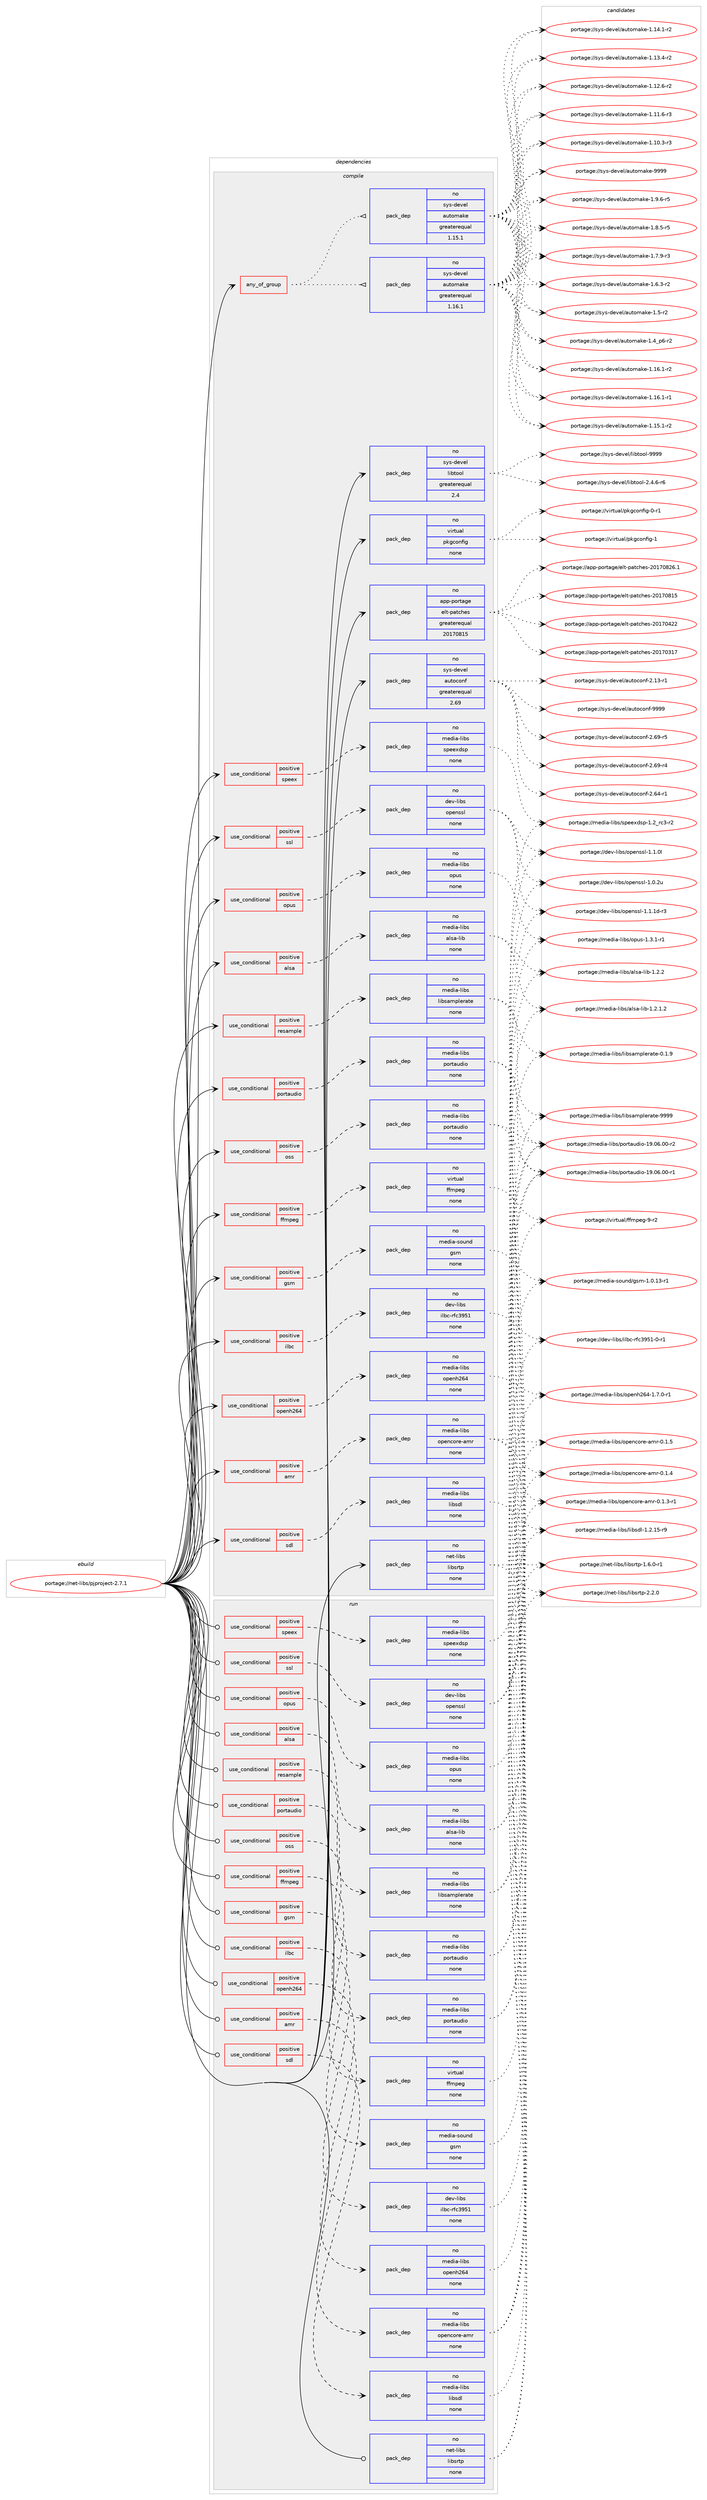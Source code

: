 digraph prolog {

# *************
# Graph options
# *************

newrank=true;
concentrate=true;
compound=true;
graph [rankdir=LR,fontname=Helvetica,fontsize=10,ranksep=1.5];#, ranksep=2.5, nodesep=0.2];
edge  [arrowhead=vee];
node  [fontname=Helvetica,fontsize=10];

# **********
# The ebuild
# **********

subgraph cluster_leftcol {
color=gray;
rank=same;
label=<<i>ebuild</i>>;
id [label="portage://net-libs/pjproject-2.7.1", color=red, width=4, href="../net-libs/pjproject-2.7.1.svg"];
}

# ****************
# The dependencies
# ****************

subgraph cluster_midcol {
color=gray;
label=<<i>dependencies</i>>;
subgraph cluster_compile {
fillcolor="#eeeeee";
style=filled;
label=<<i>compile</i>>;
subgraph any1122 {
dependency57561 [label=<<TABLE BORDER="0" CELLBORDER="1" CELLSPACING="0" CELLPADDING="4"><TR><TD CELLPADDING="10">any_of_group</TD></TR></TABLE>>, shape=none, color=red];subgraph pack45201 {
dependency57562 [label=<<TABLE BORDER="0" CELLBORDER="1" CELLSPACING="0" CELLPADDING="4" WIDTH="220"><TR><TD ROWSPAN="6" CELLPADDING="30">pack_dep</TD></TR><TR><TD WIDTH="110">no</TD></TR><TR><TD>sys-devel</TD></TR><TR><TD>automake</TD></TR><TR><TD>greaterequal</TD></TR><TR><TD>1.16.1</TD></TR></TABLE>>, shape=none, color=blue];
}
dependency57561:e -> dependency57562:w [weight=20,style="dotted",arrowhead="oinv"];
subgraph pack45202 {
dependency57563 [label=<<TABLE BORDER="0" CELLBORDER="1" CELLSPACING="0" CELLPADDING="4" WIDTH="220"><TR><TD ROWSPAN="6" CELLPADDING="30">pack_dep</TD></TR><TR><TD WIDTH="110">no</TD></TR><TR><TD>sys-devel</TD></TR><TR><TD>automake</TD></TR><TR><TD>greaterequal</TD></TR><TR><TD>1.15.1</TD></TR></TABLE>>, shape=none, color=blue];
}
dependency57561:e -> dependency57563:w [weight=20,style="dotted",arrowhead="oinv"];
}
id:e -> dependency57561:w [weight=20,style="solid",arrowhead="vee"];
subgraph cond11229 {
dependency57564 [label=<<TABLE BORDER="0" CELLBORDER="1" CELLSPACING="0" CELLPADDING="4"><TR><TD ROWSPAN="3" CELLPADDING="10">use_conditional</TD></TR><TR><TD>positive</TD></TR><TR><TD>alsa</TD></TR></TABLE>>, shape=none, color=red];
subgraph pack45203 {
dependency57565 [label=<<TABLE BORDER="0" CELLBORDER="1" CELLSPACING="0" CELLPADDING="4" WIDTH="220"><TR><TD ROWSPAN="6" CELLPADDING="30">pack_dep</TD></TR><TR><TD WIDTH="110">no</TD></TR><TR><TD>media-libs</TD></TR><TR><TD>alsa-lib</TD></TR><TR><TD>none</TD></TR><TR><TD></TD></TR></TABLE>>, shape=none, color=blue];
}
dependency57564:e -> dependency57565:w [weight=20,style="dashed",arrowhead="vee"];
}
id:e -> dependency57564:w [weight=20,style="solid",arrowhead="vee"];
subgraph cond11230 {
dependency57566 [label=<<TABLE BORDER="0" CELLBORDER="1" CELLSPACING="0" CELLPADDING="4"><TR><TD ROWSPAN="3" CELLPADDING="10">use_conditional</TD></TR><TR><TD>positive</TD></TR><TR><TD>amr</TD></TR></TABLE>>, shape=none, color=red];
subgraph pack45204 {
dependency57567 [label=<<TABLE BORDER="0" CELLBORDER="1" CELLSPACING="0" CELLPADDING="4" WIDTH="220"><TR><TD ROWSPAN="6" CELLPADDING="30">pack_dep</TD></TR><TR><TD WIDTH="110">no</TD></TR><TR><TD>media-libs</TD></TR><TR><TD>opencore-amr</TD></TR><TR><TD>none</TD></TR><TR><TD></TD></TR></TABLE>>, shape=none, color=blue];
}
dependency57566:e -> dependency57567:w [weight=20,style="dashed",arrowhead="vee"];
}
id:e -> dependency57566:w [weight=20,style="solid",arrowhead="vee"];
subgraph cond11231 {
dependency57568 [label=<<TABLE BORDER="0" CELLBORDER="1" CELLSPACING="0" CELLPADDING="4"><TR><TD ROWSPAN="3" CELLPADDING="10">use_conditional</TD></TR><TR><TD>positive</TD></TR><TR><TD>ffmpeg</TD></TR></TABLE>>, shape=none, color=red];
subgraph pack45205 {
dependency57569 [label=<<TABLE BORDER="0" CELLBORDER="1" CELLSPACING="0" CELLPADDING="4" WIDTH="220"><TR><TD ROWSPAN="6" CELLPADDING="30">pack_dep</TD></TR><TR><TD WIDTH="110">no</TD></TR><TR><TD>virtual</TD></TR><TR><TD>ffmpeg</TD></TR><TR><TD>none</TD></TR><TR><TD></TD></TR></TABLE>>, shape=none, color=blue];
}
dependency57568:e -> dependency57569:w [weight=20,style="dashed",arrowhead="vee"];
}
id:e -> dependency57568:w [weight=20,style="solid",arrowhead="vee"];
subgraph cond11232 {
dependency57570 [label=<<TABLE BORDER="0" CELLBORDER="1" CELLSPACING="0" CELLPADDING="4"><TR><TD ROWSPAN="3" CELLPADDING="10">use_conditional</TD></TR><TR><TD>positive</TD></TR><TR><TD>gsm</TD></TR></TABLE>>, shape=none, color=red];
subgraph pack45206 {
dependency57571 [label=<<TABLE BORDER="0" CELLBORDER="1" CELLSPACING="0" CELLPADDING="4" WIDTH="220"><TR><TD ROWSPAN="6" CELLPADDING="30">pack_dep</TD></TR><TR><TD WIDTH="110">no</TD></TR><TR><TD>media-sound</TD></TR><TR><TD>gsm</TD></TR><TR><TD>none</TD></TR><TR><TD></TD></TR></TABLE>>, shape=none, color=blue];
}
dependency57570:e -> dependency57571:w [weight=20,style="dashed",arrowhead="vee"];
}
id:e -> dependency57570:w [weight=20,style="solid",arrowhead="vee"];
subgraph cond11233 {
dependency57572 [label=<<TABLE BORDER="0" CELLBORDER="1" CELLSPACING="0" CELLPADDING="4"><TR><TD ROWSPAN="3" CELLPADDING="10">use_conditional</TD></TR><TR><TD>positive</TD></TR><TR><TD>ilbc</TD></TR></TABLE>>, shape=none, color=red];
subgraph pack45207 {
dependency57573 [label=<<TABLE BORDER="0" CELLBORDER="1" CELLSPACING="0" CELLPADDING="4" WIDTH="220"><TR><TD ROWSPAN="6" CELLPADDING="30">pack_dep</TD></TR><TR><TD WIDTH="110">no</TD></TR><TR><TD>dev-libs</TD></TR><TR><TD>ilbc-rfc3951</TD></TR><TR><TD>none</TD></TR><TR><TD></TD></TR></TABLE>>, shape=none, color=blue];
}
dependency57572:e -> dependency57573:w [weight=20,style="dashed",arrowhead="vee"];
}
id:e -> dependency57572:w [weight=20,style="solid",arrowhead="vee"];
subgraph cond11234 {
dependency57574 [label=<<TABLE BORDER="0" CELLBORDER="1" CELLSPACING="0" CELLPADDING="4"><TR><TD ROWSPAN="3" CELLPADDING="10">use_conditional</TD></TR><TR><TD>positive</TD></TR><TR><TD>openh264</TD></TR></TABLE>>, shape=none, color=red];
subgraph pack45208 {
dependency57575 [label=<<TABLE BORDER="0" CELLBORDER="1" CELLSPACING="0" CELLPADDING="4" WIDTH="220"><TR><TD ROWSPAN="6" CELLPADDING="30">pack_dep</TD></TR><TR><TD WIDTH="110">no</TD></TR><TR><TD>media-libs</TD></TR><TR><TD>openh264</TD></TR><TR><TD>none</TD></TR><TR><TD></TD></TR></TABLE>>, shape=none, color=blue];
}
dependency57574:e -> dependency57575:w [weight=20,style="dashed",arrowhead="vee"];
}
id:e -> dependency57574:w [weight=20,style="solid",arrowhead="vee"];
subgraph cond11235 {
dependency57576 [label=<<TABLE BORDER="0" CELLBORDER="1" CELLSPACING="0" CELLPADDING="4"><TR><TD ROWSPAN="3" CELLPADDING="10">use_conditional</TD></TR><TR><TD>positive</TD></TR><TR><TD>opus</TD></TR></TABLE>>, shape=none, color=red];
subgraph pack45209 {
dependency57577 [label=<<TABLE BORDER="0" CELLBORDER="1" CELLSPACING="0" CELLPADDING="4" WIDTH="220"><TR><TD ROWSPAN="6" CELLPADDING="30">pack_dep</TD></TR><TR><TD WIDTH="110">no</TD></TR><TR><TD>media-libs</TD></TR><TR><TD>opus</TD></TR><TR><TD>none</TD></TR><TR><TD></TD></TR></TABLE>>, shape=none, color=blue];
}
dependency57576:e -> dependency57577:w [weight=20,style="dashed",arrowhead="vee"];
}
id:e -> dependency57576:w [weight=20,style="solid",arrowhead="vee"];
subgraph cond11236 {
dependency57578 [label=<<TABLE BORDER="0" CELLBORDER="1" CELLSPACING="0" CELLPADDING="4"><TR><TD ROWSPAN="3" CELLPADDING="10">use_conditional</TD></TR><TR><TD>positive</TD></TR><TR><TD>oss</TD></TR></TABLE>>, shape=none, color=red];
subgraph pack45210 {
dependency57579 [label=<<TABLE BORDER="0" CELLBORDER="1" CELLSPACING="0" CELLPADDING="4" WIDTH="220"><TR><TD ROWSPAN="6" CELLPADDING="30">pack_dep</TD></TR><TR><TD WIDTH="110">no</TD></TR><TR><TD>media-libs</TD></TR><TR><TD>portaudio</TD></TR><TR><TD>none</TD></TR><TR><TD></TD></TR></TABLE>>, shape=none, color=blue];
}
dependency57578:e -> dependency57579:w [weight=20,style="dashed",arrowhead="vee"];
}
id:e -> dependency57578:w [weight=20,style="solid",arrowhead="vee"];
subgraph cond11237 {
dependency57580 [label=<<TABLE BORDER="0" CELLBORDER="1" CELLSPACING="0" CELLPADDING="4"><TR><TD ROWSPAN="3" CELLPADDING="10">use_conditional</TD></TR><TR><TD>positive</TD></TR><TR><TD>portaudio</TD></TR></TABLE>>, shape=none, color=red];
subgraph pack45211 {
dependency57581 [label=<<TABLE BORDER="0" CELLBORDER="1" CELLSPACING="0" CELLPADDING="4" WIDTH="220"><TR><TD ROWSPAN="6" CELLPADDING="30">pack_dep</TD></TR><TR><TD WIDTH="110">no</TD></TR><TR><TD>media-libs</TD></TR><TR><TD>portaudio</TD></TR><TR><TD>none</TD></TR><TR><TD></TD></TR></TABLE>>, shape=none, color=blue];
}
dependency57580:e -> dependency57581:w [weight=20,style="dashed",arrowhead="vee"];
}
id:e -> dependency57580:w [weight=20,style="solid",arrowhead="vee"];
subgraph cond11238 {
dependency57582 [label=<<TABLE BORDER="0" CELLBORDER="1" CELLSPACING="0" CELLPADDING="4"><TR><TD ROWSPAN="3" CELLPADDING="10">use_conditional</TD></TR><TR><TD>positive</TD></TR><TR><TD>resample</TD></TR></TABLE>>, shape=none, color=red];
subgraph pack45212 {
dependency57583 [label=<<TABLE BORDER="0" CELLBORDER="1" CELLSPACING="0" CELLPADDING="4" WIDTH="220"><TR><TD ROWSPAN="6" CELLPADDING="30">pack_dep</TD></TR><TR><TD WIDTH="110">no</TD></TR><TR><TD>media-libs</TD></TR><TR><TD>libsamplerate</TD></TR><TR><TD>none</TD></TR><TR><TD></TD></TR></TABLE>>, shape=none, color=blue];
}
dependency57582:e -> dependency57583:w [weight=20,style="dashed",arrowhead="vee"];
}
id:e -> dependency57582:w [weight=20,style="solid",arrowhead="vee"];
subgraph cond11239 {
dependency57584 [label=<<TABLE BORDER="0" CELLBORDER="1" CELLSPACING="0" CELLPADDING="4"><TR><TD ROWSPAN="3" CELLPADDING="10">use_conditional</TD></TR><TR><TD>positive</TD></TR><TR><TD>sdl</TD></TR></TABLE>>, shape=none, color=red];
subgraph pack45213 {
dependency57585 [label=<<TABLE BORDER="0" CELLBORDER="1" CELLSPACING="0" CELLPADDING="4" WIDTH="220"><TR><TD ROWSPAN="6" CELLPADDING="30">pack_dep</TD></TR><TR><TD WIDTH="110">no</TD></TR><TR><TD>media-libs</TD></TR><TR><TD>libsdl</TD></TR><TR><TD>none</TD></TR><TR><TD></TD></TR></TABLE>>, shape=none, color=blue];
}
dependency57584:e -> dependency57585:w [weight=20,style="dashed",arrowhead="vee"];
}
id:e -> dependency57584:w [weight=20,style="solid",arrowhead="vee"];
subgraph cond11240 {
dependency57586 [label=<<TABLE BORDER="0" CELLBORDER="1" CELLSPACING="0" CELLPADDING="4"><TR><TD ROWSPAN="3" CELLPADDING="10">use_conditional</TD></TR><TR><TD>positive</TD></TR><TR><TD>speex</TD></TR></TABLE>>, shape=none, color=red];
subgraph pack45214 {
dependency57587 [label=<<TABLE BORDER="0" CELLBORDER="1" CELLSPACING="0" CELLPADDING="4" WIDTH="220"><TR><TD ROWSPAN="6" CELLPADDING="30">pack_dep</TD></TR><TR><TD WIDTH="110">no</TD></TR><TR><TD>media-libs</TD></TR><TR><TD>speexdsp</TD></TR><TR><TD>none</TD></TR><TR><TD></TD></TR></TABLE>>, shape=none, color=blue];
}
dependency57586:e -> dependency57587:w [weight=20,style="dashed",arrowhead="vee"];
}
id:e -> dependency57586:w [weight=20,style="solid",arrowhead="vee"];
subgraph cond11241 {
dependency57588 [label=<<TABLE BORDER="0" CELLBORDER="1" CELLSPACING="0" CELLPADDING="4"><TR><TD ROWSPAN="3" CELLPADDING="10">use_conditional</TD></TR><TR><TD>positive</TD></TR><TR><TD>ssl</TD></TR></TABLE>>, shape=none, color=red];
subgraph pack45215 {
dependency57589 [label=<<TABLE BORDER="0" CELLBORDER="1" CELLSPACING="0" CELLPADDING="4" WIDTH="220"><TR><TD ROWSPAN="6" CELLPADDING="30">pack_dep</TD></TR><TR><TD WIDTH="110">no</TD></TR><TR><TD>dev-libs</TD></TR><TR><TD>openssl</TD></TR><TR><TD>none</TD></TR><TR><TD></TD></TR></TABLE>>, shape=none, color=blue];
}
dependency57588:e -> dependency57589:w [weight=20,style="dashed",arrowhead="vee"];
}
id:e -> dependency57588:w [weight=20,style="solid",arrowhead="vee"];
subgraph pack45216 {
dependency57590 [label=<<TABLE BORDER="0" CELLBORDER="1" CELLSPACING="0" CELLPADDING="4" WIDTH="220"><TR><TD ROWSPAN="6" CELLPADDING="30">pack_dep</TD></TR><TR><TD WIDTH="110">no</TD></TR><TR><TD>app-portage</TD></TR><TR><TD>elt-patches</TD></TR><TR><TD>greaterequal</TD></TR><TR><TD>20170815</TD></TR></TABLE>>, shape=none, color=blue];
}
id:e -> dependency57590:w [weight=20,style="solid",arrowhead="vee"];
subgraph pack45217 {
dependency57591 [label=<<TABLE BORDER="0" CELLBORDER="1" CELLSPACING="0" CELLPADDING="4" WIDTH="220"><TR><TD ROWSPAN="6" CELLPADDING="30">pack_dep</TD></TR><TR><TD WIDTH="110">no</TD></TR><TR><TD>net-libs</TD></TR><TR><TD>libsrtp</TD></TR><TR><TD>none</TD></TR><TR><TD></TD></TR></TABLE>>, shape=none, color=blue];
}
id:e -> dependency57591:w [weight=20,style="solid",arrowhead="vee"];
subgraph pack45218 {
dependency57592 [label=<<TABLE BORDER="0" CELLBORDER="1" CELLSPACING="0" CELLPADDING="4" WIDTH="220"><TR><TD ROWSPAN="6" CELLPADDING="30">pack_dep</TD></TR><TR><TD WIDTH="110">no</TD></TR><TR><TD>sys-devel</TD></TR><TR><TD>autoconf</TD></TR><TR><TD>greaterequal</TD></TR><TR><TD>2.69</TD></TR></TABLE>>, shape=none, color=blue];
}
id:e -> dependency57592:w [weight=20,style="solid",arrowhead="vee"];
subgraph pack45219 {
dependency57593 [label=<<TABLE BORDER="0" CELLBORDER="1" CELLSPACING="0" CELLPADDING="4" WIDTH="220"><TR><TD ROWSPAN="6" CELLPADDING="30">pack_dep</TD></TR><TR><TD WIDTH="110">no</TD></TR><TR><TD>sys-devel</TD></TR><TR><TD>libtool</TD></TR><TR><TD>greaterequal</TD></TR><TR><TD>2.4</TD></TR></TABLE>>, shape=none, color=blue];
}
id:e -> dependency57593:w [weight=20,style="solid",arrowhead="vee"];
subgraph pack45220 {
dependency57594 [label=<<TABLE BORDER="0" CELLBORDER="1" CELLSPACING="0" CELLPADDING="4" WIDTH="220"><TR><TD ROWSPAN="6" CELLPADDING="30">pack_dep</TD></TR><TR><TD WIDTH="110">no</TD></TR><TR><TD>virtual</TD></TR><TR><TD>pkgconfig</TD></TR><TR><TD>none</TD></TR><TR><TD></TD></TR></TABLE>>, shape=none, color=blue];
}
id:e -> dependency57594:w [weight=20,style="solid",arrowhead="vee"];
}
subgraph cluster_compileandrun {
fillcolor="#eeeeee";
style=filled;
label=<<i>compile and run</i>>;
}
subgraph cluster_run {
fillcolor="#eeeeee";
style=filled;
label=<<i>run</i>>;
subgraph cond11242 {
dependency57595 [label=<<TABLE BORDER="0" CELLBORDER="1" CELLSPACING="0" CELLPADDING="4"><TR><TD ROWSPAN="3" CELLPADDING="10">use_conditional</TD></TR><TR><TD>positive</TD></TR><TR><TD>alsa</TD></TR></TABLE>>, shape=none, color=red];
subgraph pack45221 {
dependency57596 [label=<<TABLE BORDER="0" CELLBORDER="1" CELLSPACING="0" CELLPADDING="4" WIDTH="220"><TR><TD ROWSPAN="6" CELLPADDING="30">pack_dep</TD></TR><TR><TD WIDTH="110">no</TD></TR><TR><TD>media-libs</TD></TR><TR><TD>alsa-lib</TD></TR><TR><TD>none</TD></TR><TR><TD></TD></TR></TABLE>>, shape=none, color=blue];
}
dependency57595:e -> dependency57596:w [weight=20,style="dashed",arrowhead="vee"];
}
id:e -> dependency57595:w [weight=20,style="solid",arrowhead="odot"];
subgraph cond11243 {
dependency57597 [label=<<TABLE BORDER="0" CELLBORDER="1" CELLSPACING="0" CELLPADDING="4"><TR><TD ROWSPAN="3" CELLPADDING="10">use_conditional</TD></TR><TR><TD>positive</TD></TR><TR><TD>amr</TD></TR></TABLE>>, shape=none, color=red];
subgraph pack45222 {
dependency57598 [label=<<TABLE BORDER="0" CELLBORDER="1" CELLSPACING="0" CELLPADDING="4" WIDTH="220"><TR><TD ROWSPAN="6" CELLPADDING="30">pack_dep</TD></TR><TR><TD WIDTH="110">no</TD></TR><TR><TD>media-libs</TD></TR><TR><TD>opencore-amr</TD></TR><TR><TD>none</TD></TR><TR><TD></TD></TR></TABLE>>, shape=none, color=blue];
}
dependency57597:e -> dependency57598:w [weight=20,style="dashed",arrowhead="vee"];
}
id:e -> dependency57597:w [weight=20,style="solid",arrowhead="odot"];
subgraph cond11244 {
dependency57599 [label=<<TABLE BORDER="0" CELLBORDER="1" CELLSPACING="0" CELLPADDING="4"><TR><TD ROWSPAN="3" CELLPADDING="10">use_conditional</TD></TR><TR><TD>positive</TD></TR><TR><TD>ffmpeg</TD></TR></TABLE>>, shape=none, color=red];
subgraph pack45223 {
dependency57600 [label=<<TABLE BORDER="0" CELLBORDER="1" CELLSPACING="0" CELLPADDING="4" WIDTH="220"><TR><TD ROWSPAN="6" CELLPADDING="30">pack_dep</TD></TR><TR><TD WIDTH="110">no</TD></TR><TR><TD>virtual</TD></TR><TR><TD>ffmpeg</TD></TR><TR><TD>none</TD></TR><TR><TD></TD></TR></TABLE>>, shape=none, color=blue];
}
dependency57599:e -> dependency57600:w [weight=20,style="dashed",arrowhead="vee"];
}
id:e -> dependency57599:w [weight=20,style="solid",arrowhead="odot"];
subgraph cond11245 {
dependency57601 [label=<<TABLE BORDER="0" CELLBORDER="1" CELLSPACING="0" CELLPADDING="4"><TR><TD ROWSPAN="3" CELLPADDING="10">use_conditional</TD></TR><TR><TD>positive</TD></TR><TR><TD>gsm</TD></TR></TABLE>>, shape=none, color=red];
subgraph pack45224 {
dependency57602 [label=<<TABLE BORDER="0" CELLBORDER="1" CELLSPACING="0" CELLPADDING="4" WIDTH="220"><TR><TD ROWSPAN="6" CELLPADDING="30">pack_dep</TD></TR><TR><TD WIDTH="110">no</TD></TR><TR><TD>media-sound</TD></TR><TR><TD>gsm</TD></TR><TR><TD>none</TD></TR><TR><TD></TD></TR></TABLE>>, shape=none, color=blue];
}
dependency57601:e -> dependency57602:w [weight=20,style="dashed",arrowhead="vee"];
}
id:e -> dependency57601:w [weight=20,style="solid",arrowhead="odot"];
subgraph cond11246 {
dependency57603 [label=<<TABLE BORDER="0" CELLBORDER="1" CELLSPACING="0" CELLPADDING="4"><TR><TD ROWSPAN="3" CELLPADDING="10">use_conditional</TD></TR><TR><TD>positive</TD></TR><TR><TD>ilbc</TD></TR></TABLE>>, shape=none, color=red];
subgraph pack45225 {
dependency57604 [label=<<TABLE BORDER="0" CELLBORDER="1" CELLSPACING="0" CELLPADDING="4" WIDTH="220"><TR><TD ROWSPAN="6" CELLPADDING="30">pack_dep</TD></TR><TR><TD WIDTH="110">no</TD></TR><TR><TD>dev-libs</TD></TR><TR><TD>ilbc-rfc3951</TD></TR><TR><TD>none</TD></TR><TR><TD></TD></TR></TABLE>>, shape=none, color=blue];
}
dependency57603:e -> dependency57604:w [weight=20,style="dashed",arrowhead="vee"];
}
id:e -> dependency57603:w [weight=20,style="solid",arrowhead="odot"];
subgraph cond11247 {
dependency57605 [label=<<TABLE BORDER="0" CELLBORDER="1" CELLSPACING="0" CELLPADDING="4"><TR><TD ROWSPAN="3" CELLPADDING="10">use_conditional</TD></TR><TR><TD>positive</TD></TR><TR><TD>openh264</TD></TR></TABLE>>, shape=none, color=red];
subgraph pack45226 {
dependency57606 [label=<<TABLE BORDER="0" CELLBORDER="1" CELLSPACING="0" CELLPADDING="4" WIDTH="220"><TR><TD ROWSPAN="6" CELLPADDING="30">pack_dep</TD></TR><TR><TD WIDTH="110">no</TD></TR><TR><TD>media-libs</TD></TR><TR><TD>openh264</TD></TR><TR><TD>none</TD></TR><TR><TD></TD></TR></TABLE>>, shape=none, color=blue];
}
dependency57605:e -> dependency57606:w [weight=20,style="dashed",arrowhead="vee"];
}
id:e -> dependency57605:w [weight=20,style="solid",arrowhead="odot"];
subgraph cond11248 {
dependency57607 [label=<<TABLE BORDER="0" CELLBORDER="1" CELLSPACING="0" CELLPADDING="4"><TR><TD ROWSPAN="3" CELLPADDING="10">use_conditional</TD></TR><TR><TD>positive</TD></TR><TR><TD>opus</TD></TR></TABLE>>, shape=none, color=red];
subgraph pack45227 {
dependency57608 [label=<<TABLE BORDER="0" CELLBORDER="1" CELLSPACING="0" CELLPADDING="4" WIDTH="220"><TR><TD ROWSPAN="6" CELLPADDING="30">pack_dep</TD></TR><TR><TD WIDTH="110">no</TD></TR><TR><TD>media-libs</TD></TR><TR><TD>opus</TD></TR><TR><TD>none</TD></TR><TR><TD></TD></TR></TABLE>>, shape=none, color=blue];
}
dependency57607:e -> dependency57608:w [weight=20,style="dashed",arrowhead="vee"];
}
id:e -> dependency57607:w [weight=20,style="solid",arrowhead="odot"];
subgraph cond11249 {
dependency57609 [label=<<TABLE BORDER="0" CELLBORDER="1" CELLSPACING="0" CELLPADDING="4"><TR><TD ROWSPAN="3" CELLPADDING="10">use_conditional</TD></TR><TR><TD>positive</TD></TR><TR><TD>oss</TD></TR></TABLE>>, shape=none, color=red];
subgraph pack45228 {
dependency57610 [label=<<TABLE BORDER="0" CELLBORDER="1" CELLSPACING="0" CELLPADDING="4" WIDTH="220"><TR><TD ROWSPAN="6" CELLPADDING="30">pack_dep</TD></TR><TR><TD WIDTH="110">no</TD></TR><TR><TD>media-libs</TD></TR><TR><TD>portaudio</TD></TR><TR><TD>none</TD></TR><TR><TD></TD></TR></TABLE>>, shape=none, color=blue];
}
dependency57609:e -> dependency57610:w [weight=20,style="dashed",arrowhead="vee"];
}
id:e -> dependency57609:w [weight=20,style="solid",arrowhead="odot"];
subgraph cond11250 {
dependency57611 [label=<<TABLE BORDER="0" CELLBORDER="1" CELLSPACING="0" CELLPADDING="4"><TR><TD ROWSPAN="3" CELLPADDING="10">use_conditional</TD></TR><TR><TD>positive</TD></TR><TR><TD>portaudio</TD></TR></TABLE>>, shape=none, color=red];
subgraph pack45229 {
dependency57612 [label=<<TABLE BORDER="0" CELLBORDER="1" CELLSPACING="0" CELLPADDING="4" WIDTH="220"><TR><TD ROWSPAN="6" CELLPADDING="30">pack_dep</TD></TR><TR><TD WIDTH="110">no</TD></TR><TR><TD>media-libs</TD></TR><TR><TD>portaudio</TD></TR><TR><TD>none</TD></TR><TR><TD></TD></TR></TABLE>>, shape=none, color=blue];
}
dependency57611:e -> dependency57612:w [weight=20,style="dashed",arrowhead="vee"];
}
id:e -> dependency57611:w [weight=20,style="solid",arrowhead="odot"];
subgraph cond11251 {
dependency57613 [label=<<TABLE BORDER="0" CELLBORDER="1" CELLSPACING="0" CELLPADDING="4"><TR><TD ROWSPAN="3" CELLPADDING="10">use_conditional</TD></TR><TR><TD>positive</TD></TR><TR><TD>resample</TD></TR></TABLE>>, shape=none, color=red];
subgraph pack45230 {
dependency57614 [label=<<TABLE BORDER="0" CELLBORDER="1" CELLSPACING="0" CELLPADDING="4" WIDTH="220"><TR><TD ROWSPAN="6" CELLPADDING="30">pack_dep</TD></TR><TR><TD WIDTH="110">no</TD></TR><TR><TD>media-libs</TD></TR><TR><TD>libsamplerate</TD></TR><TR><TD>none</TD></TR><TR><TD></TD></TR></TABLE>>, shape=none, color=blue];
}
dependency57613:e -> dependency57614:w [weight=20,style="dashed",arrowhead="vee"];
}
id:e -> dependency57613:w [weight=20,style="solid",arrowhead="odot"];
subgraph cond11252 {
dependency57615 [label=<<TABLE BORDER="0" CELLBORDER="1" CELLSPACING="0" CELLPADDING="4"><TR><TD ROWSPAN="3" CELLPADDING="10">use_conditional</TD></TR><TR><TD>positive</TD></TR><TR><TD>sdl</TD></TR></TABLE>>, shape=none, color=red];
subgraph pack45231 {
dependency57616 [label=<<TABLE BORDER="0" CELLBORDER="1" CELLSPACING="0" CELLPADDING="4" WIDTH="220"><TR><TD ROWSPAN="6" CELLPADDING="30">pack_dep</TD></TR><TR><TD WIDTH="110">no</TD></TR><TR><TD>media-libs</TD></TR><TR><TD>libsdl</TD></TR><TR><TD>none</TD></TR><TR><TD></TD></TR></TABLE>>, shape=none, color=blue];
}
dependency57615:e -> dependency57616:w [weight=20,style="dashed",arrowhead="vee"];
}
id:e -> dependency57615:w [weight=20,style="solid",arrowhead="odot"];
subgraph cond11253 {
dependency57617 [label=<<TABLE BORDER="0" CELLBORDER="1" CELLSPACING="0" CELLPADDING="4"><TR><TD ROWSPAN="3" CELLPADDING="10">use_conditional</TD></TR><TR><TD>positive</TD></TR><TR><TD>speex</TD></TR></TABLE>>, shape=none, color=red];
subgraph pack45232 {
dependency57618 [label=<<TABLE BORDER="0" CELLBORDER="1" CELLSPACING="0" CELLPADDING="4" WIDTH="220"><TR><TD ROWSPAN="6" CELLPADDING="30">pack_dep</TD></TR><TR><TD WIDTH="110">no</TD></TR><TR><TD>media-libs</TD></TR><TR><TD>speexdsp</TD></TR><TR><TD>none</TD></TR><TR><TD></TD></TR></TABLE>>, shape=none, color=blue];
}
dependency57617:e -> dependency57618:w [weight=20,style="dashed",arrowhead="vee"];
}
id:e -> dependency57617:w [weight=20,style="solid",arrowhead="odot"];
subgraph cond11254 {
dependency57619 [label=<<TABLE BORDER="0" CELLBORDER="1" CELLSPACING="0" CELLPADDING="4"><TR><TD ROWSPAN="3" CELLPADDING="10">use_conditional</TD></TR><TR><TD>positive</TD></TR><TR><TD>ssl</TD></TR></TABLE>>, shape=none, color=red];
subgraph pack45233 {
dependency57620 [label=<<TABLE BORDER="0" CELLBORDER="1" CELLSPACING="0" CELLPADDING="4" WIDTH="220"><TR><TD ROWSPAN="6" CELLPADDING="30">pack_dep</TD></TR><TR><TD WIDTH="110">no</TD></TR><TR><TD>dev-libs</TD></TR><TR><TD>openssl</TD></TR><TR><TD>none</TD></TR><TR><TD></TD></TR></TABLE>>, shape=none, color=blue];
}
dependency57619:e -> dependency57620:w [weight=20,style="dashed",arrowhead="vee"];
}
id:e -> dependency57619:w [weight=20,style="solid",arrowhead="odot"];
subgraph pack45234 {
dependency57621 [label=<<TABLE BORDER="0" CELLBORDER="1" CELLSPACING="0" CELLPADDING="4" WIDTH="220"><TR><TD ROWSPAN="6" CELLPADDING="30">pack_dep</TD></TR><TR><TD WIDTH="110">no</TD></TR><TR><TD>net-libs</TD></TR><TR><TD>libsrtp</TD></TR><TR><TD>none</TD></TR><TR><TD></TD></TR></TABLE>>, shape=none, color=blue];
}
id:e -> dependency57621:w [weight=20,style="solid",arrowhead="odot"];
}
}

# **************
# The candidates
# **************

subgraph cluster_choices {
rank=same;
color=gray;
label=<<i>candidates</i>>;

subgraph choice45201 {
color=black;
nodesep=1;
choice115121115451001011181011084797117116111109971071014557575757 [label="portage://sys-devel/automake-9999", color=red, width=4,href="../sys-devel/automake-9999.svg"];
choice115121115451001011181011084797117116111109971071014549465746544511453 [label="portage://sys-devel/automake-1.9.6-r5", color=red, width=4,href="../sys-devel/automake-1.9.6-r5.svg"];
choice115121115451001011181011084797117116111109971071014549465646534511453 [label="portage://sys-devel/automake-1.8.5-r5", color=red, width=4,href="../sys-devel/automake-1.8.5-r5.svg"];
choice115121115451001011181011084797117116111109971071014549465546574511451 [label="portage://sys-devel/automake-1.7.9-r3", color=red, width=4,href="../sys-devel/automake-1.7.9-r3.svg"];
choice115121115451001011181011084797117116111109971071014549465446514511450 [label="portage://sys-devel/automake-1.6.3-r2", color=red, width=4,href="../sys-devel/automake-1.6.3-r2.svg"];
choice11512111545100101118101108479711711611110997107101454946534511450 [label="portage://sys-devel/automake-1.5-r2", color=red, width=4,href="../sys-devel/automake-1.5-r2.svg"];
choice115121115451001011181011084797117116111109971071014549465295112544511450 [label="portage://sys-devel/automake-1.4_p6-r2", color=red, width=4,href="../sys-devel/automake-1.4_p6-r2.svg"];
choice11512111545100101118101108479711711611110997107101454946495446494511450 [label="portage://sys-devel/automake-1.16.1-r2", color=red, width=4,href="../sys-devel/automake-1.16.1-r2.svg"];
choice11512111545100101118101108479711711611110997107101454946495446494511449 [label="portage://sys-devel/automake-1.16.1-r1", color=red, width=4,href="../sys-devel/automake-1.16.1-r1.svg"];
choice11512111545100101118101108479711711611110997107101454946495346494511450 [label="portage://sys-devel/automake-1.15.1-r2", color=red, width=4,href="../sys-devel/automake-1.15.1-r2.svg"];
choice11512111545100101118101108479711711611110997107101454946495246494511450 [label="portage://sys-devel/automake-1.14.1-r2", color=red, width=4,href="../sys-devel/automake-1.14.1-r2.svg"];
choice11512111545100101118101108479711711611110997107101454946495146524511450 [label="portage://sys-devel/automake-1.13.4-r2", color=red, width=4,href="../sys-devel/automake-1.13.4-r2.svg"];
choice11512111545100101118101108479711711611110997107101454946495046544511450 [label="portage://sys-devel/automake-1.12.6-r2", color=red, width=4,href="../sys-devel/automake-1.12.6-r2.svg"];
choice11512111545100101118101108479711711611110997107101454946494946544511451 [label="portage://sys-devel/automake-1.11.6-r3", color=red, width=4,href="../sys-devel/automake-1.11.6-r3.svg"];
choice11512111545100101118101108479711711611110997107101454946494846514511451 [label="portage://sys-devel/automake-1.10.3-r3", color=red, width=4,href="../sys-devel/automake-1.10.3-r3.svg"];
dependency57562:e -> choice115121115451001011181011084797117116111109971071014557575757:w [style=dotted,weight="100"];
dependency57562:e -> choice115121115451001011181011084797117116111109971071014549465746544511453:w [style=dotted,weight="100"];
dependency57562:e -> choice115121115451001011181011084797117116111109971071014549465646534511453:w [style=dotted,weight="100"];
dependency57562:e -> choice115121115451001011181011084797117116111109971071014549465546574511451:w [style=dotted,weight="100"];
dependency57562:e -> choice115121115451001011181011084797117116111109971071014549465446514511450:w [style=dotted,weight="100"];
dependency57562:e -> choice11512111545100101118101108479711711611110997107101454946534511450:w [style=dotted,weight="100"];
dependency57562:e -> choice115121115451001011181011084797117116111109971071014549465295112544511450:w [style=dotted,weight="100"];
dependency57562:e -> choice11512111545100101118101108479711711611110997107101454946495446494511450:w [style=dotted,weight="100"];
dependency57562:e -> choice11512111545100101118101108479711711611110997107101454946495446494511449:w [style=dotted,weight="100"];
dependency57562:e -> choice11512111545100101118101108479711711611110997107101454946495346494511450:w [style=dotted,weight="100"];
dependency57562:e -> choice11512111545100101118101108479711711611110997107101454946495246494511450:w [style=dotted,weight="100"];
dependency57562:e -> choice11512111545100101118101108479711711611110997107101454946495146524511450:w [style=dotted,weight="100"];
dependency57562:e -> choice11512111545100101118101108479711711611110997107101454946495046544511450:w [style=dotted,weight="100"];
dependency57562:e -> choice11512111545100101118101108479711711611110997107101454946494946544511451:w [style=dotted,weight="100"];
dependency57562:e -> choice11512111545100101118101108479711711611110997107101454946494846514511451:w [style=dotted,weight="100"];
}
subgraph choice45202 {
color=black;
nodesep=1;
choice115121115451001011181011084797117116111109971071014557575757 [label="portage://sys-devel/automake-9999", color=red, width=4,href="../sys-devel/automake-9999.svg"];
choice115121115451001011181011084797117116111109971071014549465746544511453 [label="portage://sys-devel/automake-1.9.6-r5", color=red, width=4,href="../sys-devel/automake-1.9.6-r5.svg"];
choice115121115451001011181011084797117116111109971071014549465646534511453 [label="portage://sys-devel/automake-1.8.5-r5", color=red, width=4,href="../sys-devel/automake-1.8.5-r5.svg"];
choice115121115451001011181011084797117116111109971071014549465546574511451 [label="portage://sys-devel/automake-1.7.9-r3", color=red, width=4,href="../sys-devel/automake-1.7.9-r3.svg"];
choice115121115451001011181011084797117116111109971071014549465446514511450 [label="portage://sys-devel/automake-1.6.3-r2", color=red, width=4,href="../sys-devel/automake-1.6.3-r2.svg"];
choice11512111545100101118101108479711711611110997107101454946534511450 [label="portage://sys-devel/automake-1.5-r2", color=red, width=4,href="../sys-devel/automake-1.5-r2.svg"];
choice115121115451001011181011084797117116111109971071014549465295112544511450 [label="portage://sys-devel/automake-1.4_p6-r2", color=red, width=4,href="../sys-devel/automake-1.4_p6-r2.svg"];
choice11512111545100101118101108479711711611110997107101454946495446494511450 [label="portage://sys-devel/automake-1.16.1-r2", color=red, width=4,href="../sys-devel/automake-1.16.1-r2.svg"];
choice11512111545100101118101108479711711611110997107101454946495446494511449 [label="portage://sys-devel/automake-1.16.1-r1", color=red, width=4,href="../sys-devel/automake-1.16.1-r1.svg"];
choice11512111545100101118101108479711711611110997107101454946495346494511450 [label="portage://sys-devel/automake-1.15.1-r2", color=red, width=4,href="../sys-devel/automake-1.15.1-r2.svg"];
choice11512111545100101118101108479711711611110997107101454946495246494511450 [label="portage://sys-devel/automake-1.14.1-r2", color=red, width=4,href="../sys-devel/automake-1.14.1-r2.svg"];
choice11512111545100101118101108479711711611110997107101454946495146524511450 [label="portage://sys-devel/automake-1.13.4-r2", color=red, width=4,href="../sys-devel/automake-1.13.4-r2.svg"];
choice11512111545100101118101108479711711611110997107101454946495046544511450 [label="portage://sys-devel/automake-1.12.6-r2", color=red, width=4,href="../sys-devel/automake-1.12.6-r2.svg"];
choice11512111545100101118101108479711711611110997107101454946494946544511451 [label="portage://sys-devel/automake-1.11.6-r3", color=red, width=4,href="../sys-devel/automake-1.11.6-r3.svg"];
choice11512111545100101118101108479711711611110997107101454946494846514511451 [label="portage://sys-devel/automake-1.10.3-r3", color=red, width=4,href="../sys-devel/automake-1.10.3-r3.svg"];
dependency57563:e -> choice115121115451001011181011084797117116111109971071014557575757:w [style=dotted,weight="100"];
dependency57563:e -> choice115121115451001011181011084797117116111109971071014549465746544511453:w [style=dotted,weight="100"];
dependency57563:e -> choice115121115451001011181011084797117116111109971071014549465646534511453:w [style=dotted,weight="100"];
dependency57563:e -> choice115121115451001011181011084797117116111109971071014549465546574511451:w [style=dotted,weight="100"];
dependency57563:e -> choice115121115451001011181011084797117116111109971071014549465446514511450:w [style=dotted,weight="100"];
dependency57563:e -> choice11512111545100101118101108479711711611110997107101454946534511450:w [style=dotted,weight="100"];
dependency57563:e -> choice115121115451001011181011084797117116111109971071014549465295112544511450:w [style=dotted,weight="100"];
dependency57563:e -> choice11512111545100101118101108479711711611110997107101454946495446494511450:w [style=dotted,weight="100"];
dependency57563:e -> choice11512111545100101118101108479711711611110997107101454946495446494511449:w [style=dotted,weight="100"];
dependency57563:e -> choice11512111545100101118101108479711711611110997107101454946495346494511450:w [style=dotted,weight="100"];
dependency57563:e -> choice11512111545100101118101108479711711611110997107101454946495246494511450:w [style=dotted,weight="100"];
dependency57563:e -> choice11512111545100101118101108479711711611110997107101454946495146524511450:w [style=dotted,weight="100"];
dependency57563:e -> choice11512111545100101118101108479711711611110997107101454946495046544511450:w [style=dotted,weight="100"];
dependency57563:e -> choice11512111545100101118101108479711711611110997107101454946494946544511451:w [style=dotted,weight="100"];
dependency57563:e -> choice11512111545100101118101108479711711611110997107101454946494846514511451:w [style=dotted,weight="100"];
}
subgraph choice45203 {
color=black;
nodesep=1;
choice1091011001059745108105981154797108115974510810598454946504650 [label="portage://media-libs/alsa-lib-1.2.2", color=red, width=4,href="../media-libs/alsa-lib-1.2.2.svg"];
choice10910110010597451081059811547971081159745108105984549465046494650 [label="portage://media-libs/alsa-lib-1.2.1.2", color=red, width=4,href="../media-libs/alsa-lib-1.2.1.2.svg"];
dependency57565:e -> choice1091011001059745108105981154797108115974510810598454946504650:w [style=dotted,weight="100"];
dependency57565:e -> choice10910110010597451081059811547971081159745108105984549465046494650:w [style=dotted,weight="100"];
}
subgraph choice45204 {
color=black;
nodesep=1;
choice10910110010597451081059811547111112101110991111141014597109114454846494653 [label="portage://media-libs/opencore-amr-0.1.5", color=red, width=4,href="../media-libs/opencore-amr-0.1.5.svg"];
choice10910110010597451081059811547111112101110991111141014597109114454846494652 [label="portage://media-libs/opencore-amr-0.1.4", color=red, width=4,href="../media-libs/opencore-amr-0.1.4.svg"];
choice109101100105974510810598115471111121011109911111410145971091144548464946514511449 [label="portage://media-libs/opencore-amr-0.1.3-r1", color=red, width=4,href="../media-libs/opencore-amr-0.1.3-r1.svg"];
dependency57567:e -> choice10910110010597451081059811547111112101110991111141014597109114454846494653:w [style=dotted,weight="100"];
dependency57567:e -> choice10910110010597451081059811547111112101110991111141014597109114454846494652:w [style=dotted,weight="100"];
dependency57567:e -> choice109101100105974510810598115471111121011109911111410145971091144548464946514511449:w [style=dotted,weight="100"];
}
subgraph choice45205 {
color=black;
nodesep=1;
choice118105114116117971084710210210911210110345574511450 [label="portage://virtual/ffmpeg-9-r2", color=red, width=4,href="../virtual/ffmpeg-9-r2.svg"];
dependency57569:e -> choice118105114116117971084710210210911210110345574511450:w [style=dotted,weight="100"];
}
subgraph choice45206 {
color=black;
nodesep=1;
choice109101100105974511511111711010047103115109454946484649514511449 [label="portage://media-sound/gsm-1.0.13-r1", color=red, width=4,href="../media-sound/gsm-1.0.13-r1.svg"];
dependency57571:e -> choice109101100105974511511111711010047103115109454946484649514511449:w [style=dotted,weight="100"];
}
subgraph choice45207 {
color=black;
nodesep=1;
choice100101118451081059811547105108989945114102995157534945484511449 [label="portage://dev-libs/ilbc-rfc3951-0-r1", color=red, width=4,href="../dev-libs/ilbc-rfc3951-0-r1.svg"];
dependency57573:e -> choice100101118451081059811547105108989945114102995157534945484511449:w [style=dotted,weight="100"];
}
subgraph choice45208 {
color=black;
nodesep=1;
choice109101100105974510810598115471111121011101045054524549465546484511449 [label="portage://media-libs/openh264-1.7.0-r1", color=red, width=4,href="../media-libs/openh264-1.7.0-r1.svg"];
dependency57575:e -> choice109101100105974510810598115471111121011101045054524549465546484511449:w [style=dotted,weight="100"];
}
subgraph choice45209 {
color=black;
nodesep=1;
choice109101100105974510810598115471111121171154549465146494511449 [label="portage://media-libs/opus-1.3.1-r1", color=red, width=4,href="../media-libs/opus-1.3.1-r1.svg"];
dependency57577:e -> choice109101100105974510810598115471111121171154549465146494511449:w [style=dotted,weight="100"];
}
subgraph choice45210 {
color=black;
nodesep=1;
choice10910110010597451081059811547112111114116971171001051114549574648544648484511450 [label="portage://media-libs/portaudio-19.06.00-r2", color=red, width=4,href="../media-libs/portaudio-19.06.00-r2.svg"];
choice10910110010597451081059811547112111114116971171001051114549574648544648484511449 [label="portage://media-libs/portaudio-19.06.00-r1", color=red, width=4,href="../media-libs/portaudio-19.06.00-r1.svg"];
dependency57579:e -> choice10910110010597451081059811547112111114116971171001051114549574648544648484511450:w [style=dotted,weight="100"];
dependency57579:e -> choice10910110010597451081059811547112111114116971171001051114549574648544648484511449:w [style=dotted,weight="100"];
}
subgraph choice45211 {
color=black;
nodesep=1;
choice10910110010597451081059811547112111114116971171001051114549574648544648484511450 [label="portage://media-libs/portaudio-19.06.00-r2", color=red, width=4,href="../media-libs/portaudio-19.06.00-r2.svg"];
choice10910110010597451081059811547112111114116971171001051114549574648544648484511449 [label="portage://media-libs/portaudio-19.06.00-r1", color=red, width=4,href="../media-libs/portaudio-19.06.00-r1.svg"];
dependency57581:e -> choice10910110010597451081059811547112111114116971171001051114549574648544648484511450:w [style=dotted,weight="100"];
dependency57581:e -> choice10910110010597451081059811547112111114116971171001051114549574648544648484511449:w [style=dotted,weight="100"];
}
subgraph choice45212 {
color=black;
nodesep=1;
choice109101100105974510810598115471081059811597109112108101114971161014557575757 [label="portage://media-libs/libsamplerate-9999", color=red, width=4,href="../media-libs/libsamplerate-9999.svg"];
choice10910110010597451081059811547108105981159710911210810111497116101454846494657 [label="portage://media-libs/libsamplerate-0.1.9", color=red, width=4,href="../media-libs/libsamplerate-0.1.9.svg"];
dependency57583:e -> choice109101100105974510810598115471081059811597109112108101114971161014557575757:w [style=dotted,weight="100"];
dependency57583:e -> choice10910110010597451081059811547108105981159710911210810111497116101454846494657:w [style=dotted,weight="100"];
}
subgraph choice45213 {
color=black;
nodesep=1;
choice1091011001059745108105981154710810598115100108454946504649534511457 [label="portage://media-libs/libsdl-1.2.15-r9", color=red, width=4,href="../media-libs/libsdl-1.2.15-r9.svg"];
dependency57585:e -> choice1091011001059745108105981154710810598115100108454946504649534511457:w [style=dotted,weight="100"];
}
subgraph choice45214 {
color=black;
nodesep=1;
choice10910110010597451081059811547115112101101120100115112454946509511499514511450 [label="portage://media-libs/speexdsp-1.2_rc3-r2", color=red, width=4,href="../media-libs/speexdsp-1.2_rc3-r2.svg"];
dependency57587:e -> choice10910110010597451081059811547115112101101120100115112454946509511499514511450:w [style=dotted,weight="100"];
}
subgraph choice45215 {
color=black;
nodesep=1;
choice1001011184510810598115471111121011101151151084549464946491004511451 [label="portage://dev-libs/openssl-1.1.1d-r3", color=red, width=4,href="../dev-libs/openssl-1.1.1d-r3.svg"];
choice100101118451081059811547111112101110115115108454946494648108 [label="portage://dev-libs/openssl-1.1.0l", color=red, width=4,href="../dev-libs/openssl-1.1.0l.svg"];
choice100101118451081059811547111112101110115115108454946484650117 [label="portage://dev-libs/openssl-1.0.2u", color=red, width=4,href="../dev-libs/openssl-1.0.2u.svg"];
dependency57589:e -> choice1001011184510810598115471111121011101151151084549464946491004511451:w [style=dotted,weight="100"];
dependency57589:e -> choice100101118451081059811547111112101110115115108454946494648108:w [style=dotted,weight="100"];
dependency57589:e -> choice100101118451081059811547111112101110115115108454946484650117:w [style=dotted,weight="100"];
}
subgraph choice45216 {
color=black;
nodesep=1;
choice971121124511211111411697103101471011081164511297116991041011154550484955485650544649 [label="portage://app-portage/elt-patches-20170826.1", color=red, width=4,href="../app-portage/elt-patches-20170826.1.svg"];
choice97112112451121111141169710310147101108116451129711699104101115455048495548564953 [label="portage://app-portage/elt-patches-20170815", color=red, width=4,href="../app-portage/elt-patches-20170815.svg"];
choice97112112451121111141169710310147101108116451129711699104101115455048495548525050 [label="portage://app-portage/elt-patches-20170422", color=red, width=4,href="../app-portage/elt-patches-20170422.svg"];
choice97112112451121111141169710310147101108116451129711699104101115455048495548514955 [label="portage://app-portage/elt-patches-20170317", color=red, width=4,href="../app-portage/elt-patches-20170317.svg"];
dependency57590:e -> choice971121124511211111411697103101471011081164511297116991041011154550484955485650544649:w [style=dotted,weight="100"];
dependency57590:e -> choice97112112451121111141169710310147101108116451129711699104101115455048495548564953:w [style=dotted,weight="100"];
dependency57590:e -> choice97112112451121111141169710310147101108116451129711699104101115455048495548525050:w [style=dotted,weight="100"];
dependency57590:e -> choice97112112451121111141169710310147101108116451129711699104101115455048495548514955:w [style=dotted,weight="100"];
}
subgraph choice45217 {
color=black;
nodesep=1;
choice11010111645108105981154710810598115114116112455046504648 [label="portage://net-libs/libsrtp-2.2.0", color=red, width=4,href="../net-libs/libsrtp-2.2.0.svg"];
choice110101116451081059811547108105981151141161124549465446484511449 [label="portage://net-libs/libsrtp-1.6.0-r1", color=red, width=4,href="../net-libs/libsrtp-1.6.0-r1.svg"];
dependency57591:e -> choice11010111645108105981154710810598115114116112455046504648:w [style=dotted,weight="100"];
dependency57591:e -> choice110101116451081059811547108105981151141161124549465446484511449:w [style=dotted,weight="100"];
}
subgraph choice45218 {
color=black;
nodesep=1;
choice115121115451001011181011084797117116111991111101024557575757 [label="portage://sys-devel/autoconf-9999", color=red, width=4,href="../sys-devel/autoconf-9999.svg"];
choice1151211154510010111810110847971171161119911111010245504654574511453 [label="portage://sys-devel/autoconf-2.69-r5", color=red, width=4,href="../sys-devel/autoconf-2.69-r5.svg"];
choice1151211154510010111810110847971171161119911111010245504654574511452 [label="portage://sys-devel/autoconf-2.69-r4", color=red, width=4,href="../sys-devel/autoconf-2.69-r4.svg"];
choice1151211154510010111810110847971171161119911111010245504654524511449 [label="portage://sys-devel/autoconf-2.64-r1", color=red, width=4,href="../sys-devel/autoconf-2.64-r1.svg"];
choice1151211154510010111810110847971171161119911111010245504649514511449 [label="portage://sys-devel/autoconf-2.13-r1", color=red, width=4,href="../sys-devel/autoconf-2.13-r1.svg"];
dependency57592:e -> choice115121115451001011181011084797117116111991111101024557575757:w [style=dotted,weight="100"];
dependency57592:e -> choice1151211154510010111810110847971171161119911111010245504654574511453:w [style=dotted,weight="100"];
dependency57592:e -> choice1151211154510010111810110847971171161119911111010245504654574511452:w [style=dotted,weight="100"];
dependency57592:e -> choice1151211154510010111810110847971171161119911111010245504654524511449:w [style=dotted,weight="100"];
dependency57592:e -> choice1151211154510010111810110847971171161119911111010245504649514511449:w [style=dotted,weight="100"];
}
subgraph choice45219 {
color=black;
nodesep=1;
choice1151211154510010111810110847108105981161111111084557575757 [label="portage://sys-devel/libtool-9999", color=red, width=4,href="../sys-devel/libtool-9999.svg"];
choice1151211154510010111810110847108105981161111111084550465246544511454 [label="portage://sys-devel/libtool-2.4.6-r6", color=red, width=4,href="../sys-devel/libtool-2.4.6-r6.svg"];
dependency57593:e -> choice1151211154510010111810110847108105981161111111084557575757:w [style=dotted,weight="100"];
dependency57593:e -> choice1151211154510010111810110847108105981161111111084550465246544511454:w [style=dotted,weight="100"];
}
subgraph choice45220 {
color=black;
nodesep=1;
choice1181051141161179710847112107103991111101021051034549 [label="portage://virtual/pkgconfig-1", color=red, width=4,href="../virtual/pkgconfig-1.svg"];
choice11810511411611797108471121071039911111010210510345484511449 [label="portage://virtual/pkgconfig-0-r1", color=red, width=4,href="../virtual/pkgconfig-0-r1.svg"];
dependency57594:e -> choice1181051141161179710847112107103991111101021051034549:w [style=dotted,weight="100"];
dependency57594:e -> choice11810511411611797108471121071039911111010210510345484511449:w [style=dotted,weight="100"];
}
subgraph choice45221 {
color=black;
nodesep=1;
choice1091011001059745108105981154797108115974510810598454946504650 [label="portage://media-libs/alsa-lib-1.2.2", color=red, width=4,href="../media-libs/alsa-lib-1.2.2.svg"];
choice10910110010597451081059811547971081159745108105984549465046494650 [label="portage://media-libs/alsa-lib-1.2.1.2", color=red, width=4,href="../media-libs/alsa-lib-1.2.1.2.svg"];
dependency57596:e -> choice1091011001059745108105981154797108115974510810598454946504650:w [style=dotted,weight="100"];
dependency57596:e -> choice10910110010597451081059811547971081159745108105984549465046494650:w [style=dotted,weight="100"];
}
subgraph choice45222 {
color=black;
nodesep=1;
choice10910110010597451081059811547111112101110991111141014597109114454846494653 [label="portage://media-libs/opencore-amr-0.1.5", color=red, width=4,href="../media-libs/opencore-amr-0.1.5.svg"];
choice10910110010597451081059811547111112101110991111141014597109114454846494652 [label="portage://media-libs/opencore-amr-0.1.4", color=red, width=4,href="../media-libs/opencore-amr-0.1.4.svg"];
choice109101100105974510810598115471111121011109911111410145971091144548464946514511449 [label="portage://media-libs/opencore-amr-0.1.3-r1", color=red, width=4,href="../media-libs/opencore-amr-0.1.3-r1.svg"];
dependency57598:e -> choice10910110010597451081059811547111112101110991111141014597109114454846494653:w [style=dotted,weight="100"];
dependency57598:e -> choice10910110010597451081059811547111112101110991111141014597109114454846494652:w [style=dotted,weight="100"];
dependency57598:e -> choice109101100105974510810598115471111121011109911111410145971091144548464946514511449:w [style=dotted,weight="100"];
}
subgraph choice45223 {
color=black;
nodesep=1;
choice118105114116117971084710210210911210110345574511450 [label="portage://virtual/ffmpeg-9-r2", color=red, width=4,href="../virtual/ffmpeg-9-r2.svg"];
dependency57600:e -> choice118105114116117971084710210210911210110345574511450:w [style=dotted,weight="100"];
}
subgraph choice45224 {
color=black;
nodesep=1;
choice109101100105974511511111711010047103115109454946484649514511449 [label="portage://media-sound/gsm-1.0.13-r1", color=red, width=4,href="../media-sound/gsm-1.0.13-r1.svg"];
dependency57602:e -> choice109101100105974511511111711010047103115109454946484649514511449:w [style=dotted,weight="100"];
}
subgraph choice45225 {
color=black;
nodesep=1;
choice100101118451081059811547105108989945114102995157534945484511449 [label="portage://dev-libs/ilbc-rfc3951-0-r1", color=red, width=4,href="../dev-libs/ilbc-rfc3951-0-r1.svg"];
dependency57604:e -> choice100101118451081059811547105108989945114102995157534945484511449:w [style=dotted,weight="100"];
}
subgraph choice45226 {
color=black;
nodesep=1;
choice109101100105974510810598115471111121011101045054524549465546484511449 [label="portage://media-libs/openh264-1.7.0-r1", color=red, width=4,href="../media-libs/openh264-1.7.0-r1.svg"];
dependency57606:e -> choice109101100105974510810598115471111121011101045054524549465546484511449:w [style=dotted,weight="100"];
}
subgraph choice45227 {
color=black;
nodesep=1;
choice109101100105974510810598115471111121171154549465146494511449 [label="portage://media-libs/opus-1.3.1-r1", color=red, width=4,href="../media-libs/opus-1.3.1-r1.svg"];
dependency57608:e -> choice109101100105974510810598115471111121171154549465146494511449:w [style=dotted,weight="100"];
}
subgraph choice45228 {
color=black;
nodesep=1;
choice10910110010597451081059811547112111114116971171001051114549574648544648484511450 [label="portage://media-libs/portaudio-19.06.00-r2", color=red, width=4,href="../media-libs/portaudio-19.06.00-r2.svg"];
choice10910110010597451081059811547112111114116971171001051114549574648544648484511449 [label="portage://media-libs/portaudio-19.06.00-r1", color=red, width=4,href="../media-libs/portaudio-19.06.00-r1.svg"];
dependency57610:e -> choice10910110010597451081059811547112111114116971171001051114549574648544648484511450:w [style=dotted,weight="100"];
dependency57610:e -> choice10910110010597451081059811547112111114116971171001051114549574648544648484511449:w [style=dotted,weight="100"];
}
subgraph choice45229 {
color=black;
nodesep=1;
choice10910110010597451081059811547112111114116971171001051114549574648544648484511450 [label="portage://media-libs/portaudio-19.06.00-r2", color=red, width=4,href="../media-libs/portaudio-19.06.00-r2.svg"];
choice10910110010597451081059811547112111114116971171001051114549574648544648484511449 [label="portage://media-libs/portaudio-19.06.00-r1", color=red, width=4,href="../media-libs/portaudio-19.06.00-r1.svg"];
dependency57612:e -> choice10910110010597451081059811547112111114116971171001051114549574648544648484511450:w [style=dotted,weight="100"];
dependency57612:e -> choice10910110010597451081059811547112111114116971171001051114549574648544648484511449:w [style=dotted,weight="100"];
}
subgraph choice45230 {
color=black;
nodesep=1;
choice109101100105974510810598115471081059811597109112108101114971161014557575757 [label="portage://media-libs/libsamplerate-9999", color=red, width=4,href="../media-libs/libsamplerate-9999.svg"];
choice10910110010597451081059811547108105981159710911210810111497116101454846494657 [label="portage://media-libs/libsamplerate-0.1.9", color=red, width=4,href="../media-libs/libsamplerate-0.1.9.svg"];
dependency57614:e -> choice109101100105974510810598115471081059811597109112108101114971161014557575757:w [style=dotted,weight="100"];
dependency57614:e -> choice10910110010597451081059811547108105981159710911210810111497116101454846494657:w [style=dotted,weight="100"];
}
subgraph choice45231 {
color=black;
nodesep=1;
choice1091011001059745108105981154710810598115100108454946504649534511457 [label="portage://media-libs/libsdl-1.2.15-r9", color=red, width=4,href="../media-libs/libsdl-1.2.15-r9.svg"];
dependency57616:e -> choice1091011001059745108105981154710810598115100108454946504649534511457:w [style=dotted,weight="100"];
}
subgraph choice45232 {
color=black;
nodesep=1;
choice10910110010597451081059811547115112101101120100115112454946509511499514511450 [label="portage://media-libs/speexdsp-1.2_rc3-r2", color=red, width=4,href="../media-libs/speexdsp-1.2_rc3-r2.svg"];
dependency57618:e -> choice10910110010597451081059811547115112101101120100115112454946509511499514511450:w [style=dotted,weight="100"];
}
subgraph choice45233 {
color=black;
nodesep=1;
choice1001011184510810598115471111121011101151151084549464946491004511451 [label="portage://dev-libs/openssl-1.1.1d-r3", color=red, width=4,href="../dev-libs/openssl-1.1.1d-r3.svg"];
choice100101118451081059811547111112101110115115108454946494648108 [label="portage://dev-libs/openssl-1.1.0l", color=red, width=4,href="../dev-libs/openssl-1.1.0l.svg"];
choice100101118451081059811547111112101110115115108454946484650117 [label="portage://dev-libs/openssl-1.0.2u", color=red, width=4,href="../dev-libs/openssl-1.0.2u.svg"];
dependency57620:e -> choice1001011184510810598115471111121011101151151084549464946491004511451:w [style=dotted,weight="100"];
dependency57620:e -> choice100101118451081059811547111112101110115115108454946494648108:w [style=dotted,weight="100"];
dependency57620:e -> choice100101118451081059811547111112101110115115108454946484650117:w [style=dotted,weight="100"];
}
subgraph choice45234 {
color=black;
nodesep=1;
choice11010111645108105981154710810598115114116112455046504648 [label="portage://net-libs/libsrtp-2.2.0", color=red, width=4,href="../net-libs/libsrtp-2.2.0.svg"];
choice110101116451081059811547108105981151141161124549465446484511449 [label="portage://net-libs/libsrtp-1.6.0-r1", color=red, width=4,href="../net-libs/libsrtp-1.6.0-r1.svg"];
dependency57621:e -> choice11010111645108105981154710810598115114116112455046504648:w [style=dotted,weight="100"];
dependency57621:e -> choice110101116451081059811547108105981151141161124549465446484511449:w [style=dotted,weight="100"];
}
}

}
